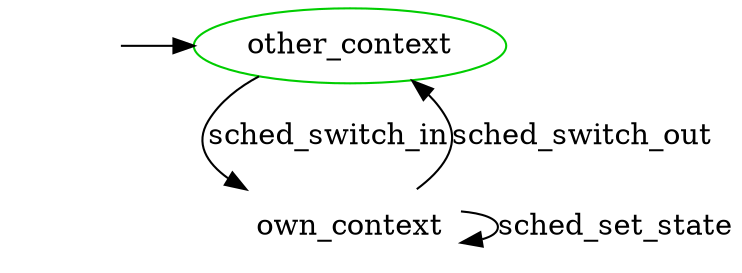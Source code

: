 digraph state_automaton {
	center = true;
	size = "7,11";
	{node [shape = plaintext, style=invis, label=""] "__init_other_context"};
	{node [shape = ellipse] "other_context"};
	{node [shape = plaintext] "other_context"};
	{node [shape = plaintext] "own_context"};
	"__init_other_context" -> "other_context";
	"other_context" [label = "other_context", color = green3];
	"other_context" -> "own_context" [ label = "sched_switch_in" ];
	"own_context" [label = "own_context"];
	"own_context" -> "other_context" [ label = "sched_switch_out" ];
	"own_context" -> "own_context" [ label = "sched_set_state" ];
	{ rank = min ;
		"__init_other_context";
		"other_context";
	}
}
